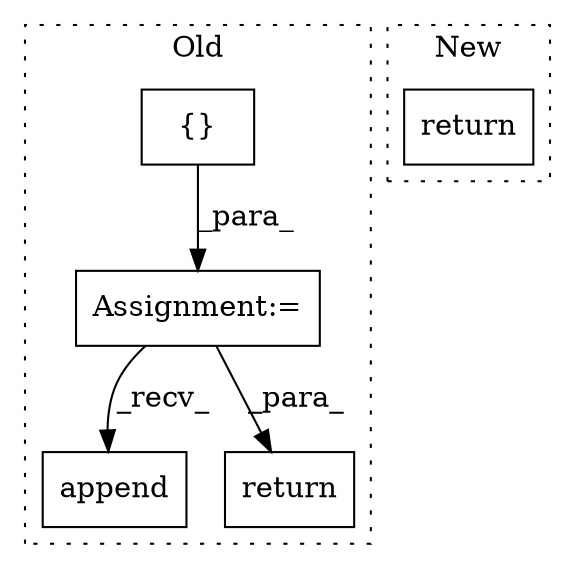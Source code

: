 digraph G {
subgraph cluster0 {
1 [label="append" a="32" s="15725,15737" l="7,1" shape="box"];
3 [label="{}" a="4" s="15572" l="2" shape="box"];
4 [label="Assignment:=" a="7" s="15562" l="1" shape="box"];
5 [label="return" a="41" s="15758" l="7" shape="box"];
label = "Old";
style="dotted";
}
subgraph cluster1 {
2 [label="return" a="41" s="15769" l="7" shape="box"];
label = "New";
style="dotted";
}
3 -> 4 [label="_para_"];
4 -> 5 [label="_para_"];
4 -> 1 [label="_recv_"];
}